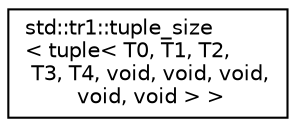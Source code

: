 digraph "类继承关系图"
{
  edge [fontname="Helvetica",fontsize="10",labelfontname="Helvetica",labelfontsize="10"];
  node [fontname="Helvetica",fontsize="10",shape=record];
  rankdir="LR";
  Node0 [label="std::tr1::tuple_size\l\< tuple\< T0, T1, T2,\l T3, T4, void, void, void,\l void, void \> \>",height=0.2,width=0.4,color="black", fillcolor="white", style="filled",URL="$structstd_1_1tr1_1_1tuple__size_3_01tuple_3_01_t0_00_01_t1_00_01_t2_00_01_t3_00_01_t4_00_01void_28fa179e9c2ffedf7ec0ee2a16419af7.html"];
}
